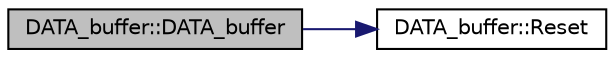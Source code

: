 digraph "DATA_buffer::DATA_buffer"
{
  edge [fontname="Helvetica",fontsize="10",labelfontname="Helvetica",labelfontsize="10"];
  node [fontname="Helvetica",fontsize="10",shape=record];
  rankdir="LR";
  Node1 [label="DATA_buffer::DATA_buffer",height=0.2,width=0.4,color="black", fillcolor="grey75", style="filled", fontcolor="black"];
  Node1 -> Node2 [color="midnightblue",fontsize="10",style="solid",fontname="Helvetica"];
  Node2 [label="DATA_buffer::Reset",height=0.2,width=0.4,color="black", fillcolor="white", style="filled",URL="$d0/dff/class_d_a_t_a__buffer.html#ac60bacd2dfb3be2ff847ea751c26f4af",tooltip="Set initial values. "];
}
